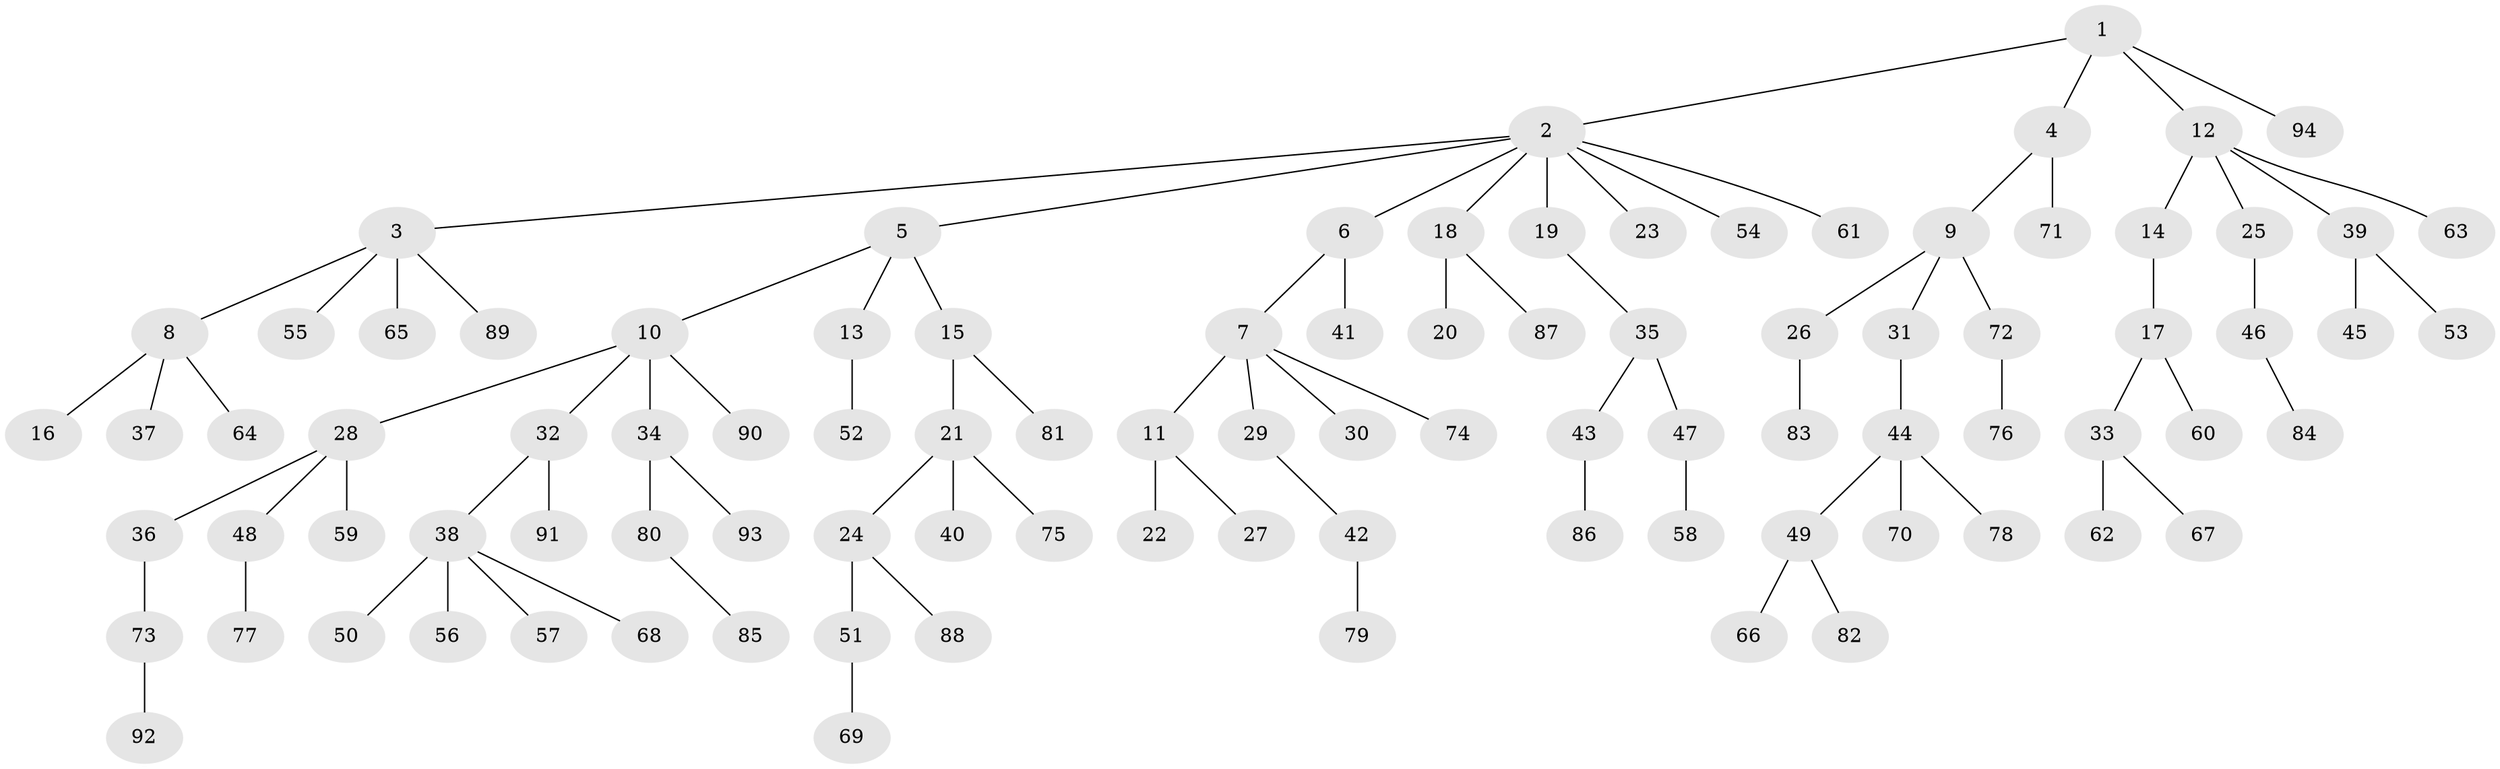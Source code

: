 // coarse degree distribution, {5: 0.046153846153846156, 8: 0.015384615384615385, 4: 0.09230769230769231, 6: 0.015384615384615385, 3: 0.06153846153846154, 2: 0.2, 1: 0.5692307692307692}
// Generated by graph-tools (version 1.1) at 2025/42/03/06/25 10:42:02]
// undirected, 94 vertices, 93 edges
graph export_dot {
graph [start="1"]
  node [color=gray90,style=filled];
  1;
  2;
  3;
  4;
  5;
  6;
  7;
  8;
  9;
  10;
  11;
  12;
  13;
  14;
  15;
  16;
  17;
  18;
  19;
  20;
  21;
  22;
  23;
  24;
  25;
  26;
  27;
  28;
  29;
  30;
  31;
  32;
  33;
  34;
  35;
  36;
  37;
  38;
  39;
  40;
  41;
  42;
  43;
  44;
  45;
  46;
  47;
  48;
  49;
  50;
  51;
  52;
  53;
  54;
  55;
  56;
  57;
  58;
  59;
  60;
  61;
  62;
  63;
  64;
  65;
  66;
  67;
  68;
  69;
  70;
  71;
  72;
  73;
  74;
  75;
  76;
  77;
  78;
  79;
  80;
  81;
  82;
  83;
  84;
  85;
  86;
  87;
  88;
  89;
  90;
  91;
  92;
  93;
  94;
  1 -- 2;
  1 -- 4;
  1 -- 12;
  1 -- 94;
  2 -- 3;
  2 -- 5;
  2 -- 6;
  2 -- 18;
  2 -- 19;
  2 -- 23;
  2 -- 54;
  2 -- 61;
  3 -- 8;
  3 -- 55;
  3 -- 65;
  3 -- 89;
  4 -- 9;
  4 -- 71;
  5 -- 10;
  5 -- 13;
  5 -- 15;
  6 -- 7;
  6 -- 41;
  7 -- 11;
  7 -- 29;
  7 -- 30;
  7 -- 74;
  8 -- 16;
  8 -- 37;
  8 -- 64;
  9 -- 26;
  9 -- 31;
  9 -- 72;
  10 -- 28;
  10 -- 32;
  10 -- 34;
  10 -- 90;
  11 -- 22;
  11 -- 27;
  12 -- 14;
  12 -- 25;
  12 -- 39;
  12 -- 63;
  13 -- 52;
  14 -- 17;
  15 -- 21;
  15 -- 81;
  17 -- 33;
  17 -- 60;
  18 -- 20;
  18 -- 87;
  19 -- 35;
  21 -- 24;
  21 -- 40;
  21 -- 75;
  24 -- 51;
  24 -- 88;
  25 -- 46;
  26 -- 83;
  28 -- 36;
  28 -- 48;
  28 -- 59;
  29 -- 42;
  31 -- 44;
  32 -- 38;
  32 -- 91;
  33 -- 62;
  33 -- 67;
  34 -- 80;
  34 -- 93;
  35 -- 43;
  35 -- 47;
  36 -- 73;
  38 -- 50;
  38 -- 56;
  38 -- 57;
  38 -- 68;
  39 -- 45;
  39 -- 53;
  42 -- 79;
  43 -- 86;
  44 -- 49;
  44 -- 70;
  44 -- 78;
  46 -- 84;
  47 -- 58;
  48 -- 77;
  49 -- 66;
  49 -- 82;
  51 -- 69;
  72 -- 76;
  73 -- 92;
  80 -- 85;
}
